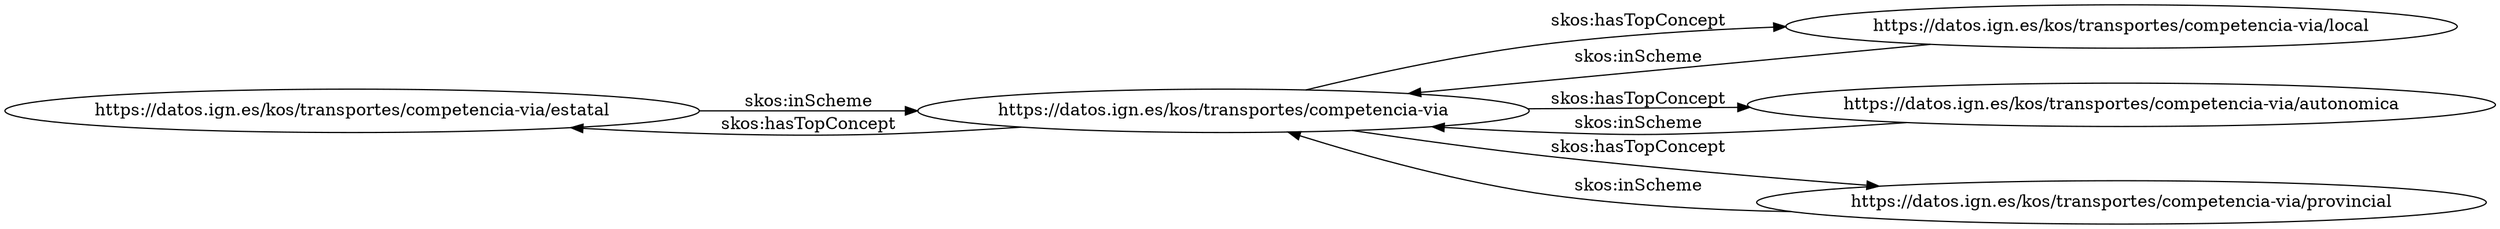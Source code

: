 digraph ar2dtool_diagram { 
rankdir=LR;
size="1501"
	"https://datos.ign.es/kos/transportes/competencia-via/estatal" -> "https://datos.ign.es/kos/transportes/competencia-via" [ label = "skos:inScheme" ];
	"https://datos.ign.es/kos/transportes/competencia-via/local" -> "https://datos.ign.es/kos/transportes/competencia-via" [ label = "skos:inScheme" ];
	"https://datos.ign.es/kos/transportes/competencia-via" -> "https://datos.ign.es/kos/transportes/competencia-via/local" [ label = "skos:hasTopConcept" ];
	"https://datos.ign.es/kos/transportes/competencia-via" -> "https://datos.ign.es/kos/transportes/competencia-via/estatal" [ label = "skos:hasTopConcept" ];
	"https://datos.ign.es/kos/transportes/competencia-via" -> "https://datos.ign.es/kos/transportes/competencia-via/autonomica" [ label = "skos:hasTopConcept" ];
	"https://datos.ign.es/kos/transportes/competencia-via" -> "https://datos.ign.es/kos/transportes/competencia-via/provincial" [ label = "skos:hasTopConcept" ];
	"https://datos.ign.es/kos/transportes/competencia-via/autonomica" -> "https://datos.ign.es/kos/transportes/competencia-via" [ label = "skos:inScheme" ];
	"https://datos.ign.es/kos/transportes/competencia-via/provincial" -> "https://datos.ign.es/kos/transportes/competencia-via" [ label = "skos:inScheme" ];

}
